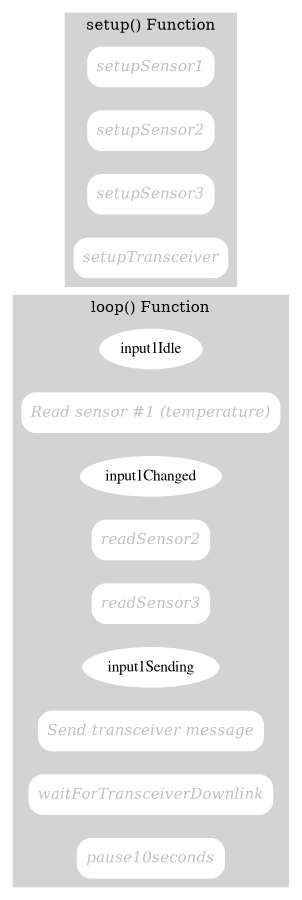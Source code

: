 digraph finite_state_machine {
	compound = true;
	// concentrate=true;
	rankdir = LR;
	ranksep="0";
	nodesep="0.3";

	size = "8,6";
	ratio = fill;	

	node [shape=box,style="rounded,filled",color=white,fontname="Times-Italic",fontcolor="Grey"];
	style = filled;
	color = lightgrey;

	edge [fontsize = 10];

	subgraph cluster_loop {
		label = "loop() Function";
        input1Idle [shape=ellipse,fontname="Times",fontcolor="Black"]
		readSensor1 [label="Read sensor #1 (temperature)"];
        input1Changed [shape=ellipse,fontname="Times",fontcolor="Black"]
		readSensor2;
		readSensor3;

        input1Sending [shape=ellipse,fontname="Times",fontcolor="Black"]
        sendTransceiverMessage [label="Send transceiver message"];
        waitForTransceiverDownlink;
        pause10seconds;
	}

	subgraph cluster_setup {
		label = "setup() Function";
		setupSensor1;
		setupSensor2;
		setupSensor3;
        setupTransceiver;
	}

}

